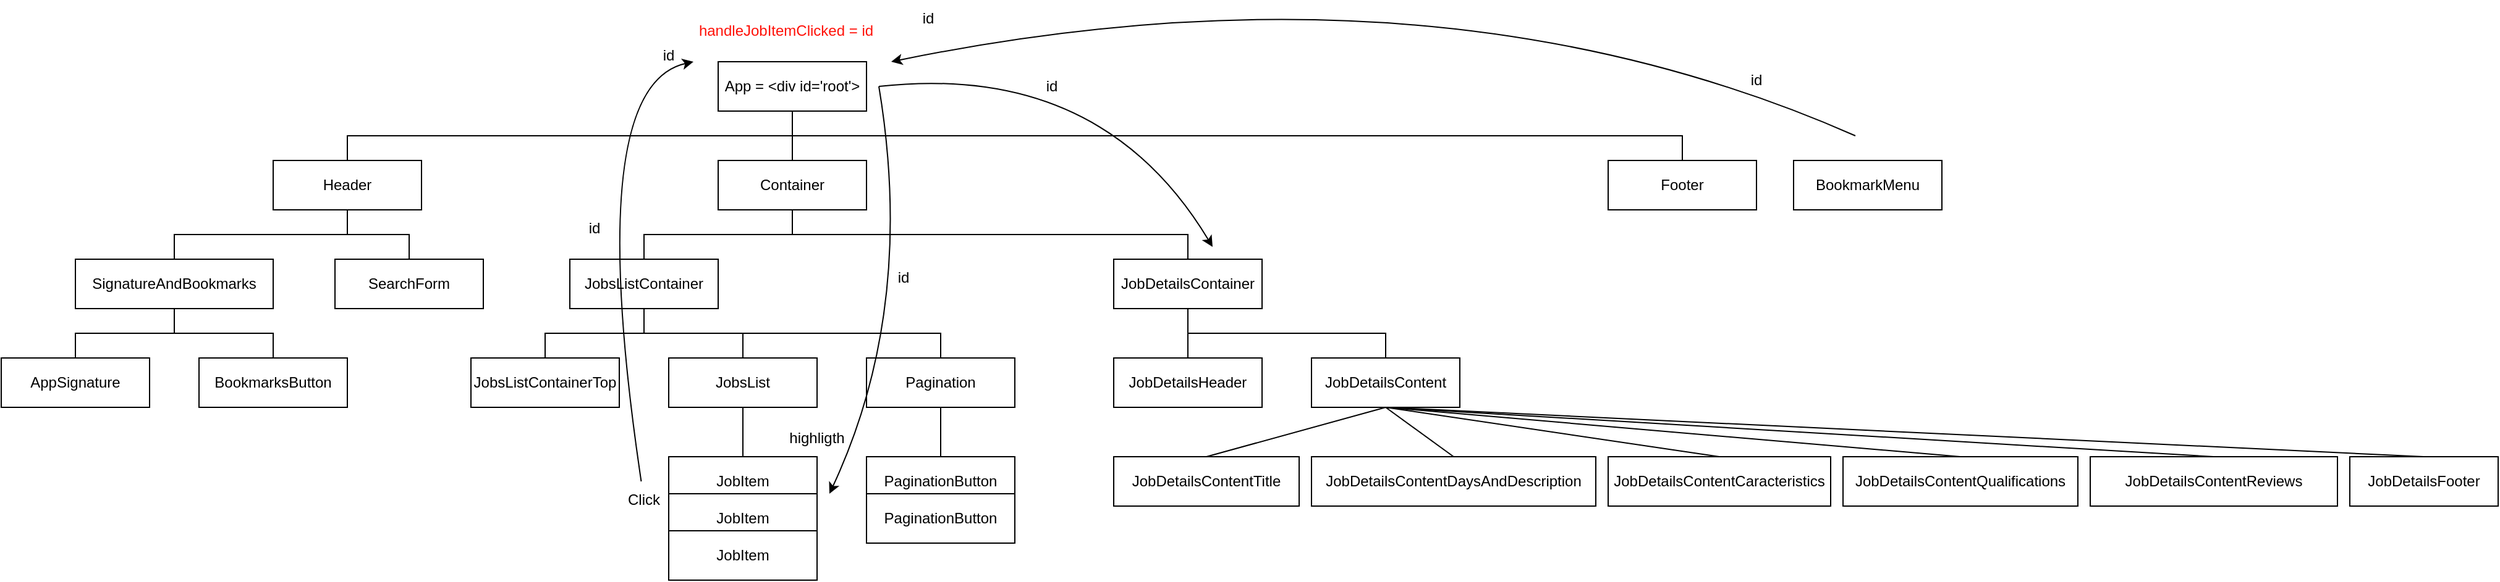<mxfile version="28.2.8">
  <diagram name="Page-1" id="2C6VexD7qk3MPOrIjyhz">
    <mxGraphModel dx="1537" dy="495" grid="1" gridSize="10" guides="1" tooltips="1" connect="1" arrows="1" fold="1" page="1" pageScale="1" pageWidth="827" pageHeight="1169" math="0" shadow="0">
      <root>
        <mxCell id="0" />
        <mxCell id="1" parent="0" />
        <mxCell id="PgAWkPk4MWUUzcXB1B8m-1" value="App = &amp;lt;div id=&#39;root&#39;&amp;gt;" style="rounded=0;whiteSpace=wrap;html=1;" parent="1" vertex="1">
          <mxGeometry x="320" y="200" width="120" height="40" as="geometry" />
        </mxCell>
        <mxCell id="PgAWkPk4MWUUzcXB1B8m-3" value="Header" style="rounded=0;whiteSpace=wrap;html=1;" parent="1" vertex="1">
          <mxGeometry x="-40" y="280" width="120" height="40" as="geometry" />
        </mxCell>
        <mxCell id="PgAWkPk4MWUUzcXB1B8m-4" value="Container" style="rounded=0;whiteSpace=wrap;html=1;" parent="1" vertex="1">
          <mxGeometry x="320" y="280" width="120" height="40" as="geometry" />
        </mxCell>
        <mxCell id="PgAWkPk4MWUUzcXB1B8m-5" value="Footer" style="rounded=0;whiteSpace=wrap;html=1;" parent="1" vertex="1">
          <mxGeometry x="1040" y="280" width="120" height="40" as="geometry" />
        </mxCell>
        <mxCell id="PgAWkPk4MWUUzcXB1B8m-6" value="SearchForm" style="rounded=0;whiteSpace=wrap;html=1;" parent="1" vertex="1">
          <mxGeometry x="10" y="360" width="120" height="40" as="geometry" />
        </mxCell>
        <mxCell id="PgAWkPk4MWUUzcXB1B8m-7" value="SignatureAndBookmarks" style="rounded=0;whiteSpace=wrap;html=1;" parent="1" vertex="1">
          <mxGeometry x="-200" y="360" width="160" height="40" as="geometry" />
        </mxCell>
        <mxCell id="PgAWkPk4MWUUzcXB1B8m-8" value="JobsListContainer" style="rounded=0;whiteSpace=wrap;html=1;" parent="1" vertex="1">
          <mxGeometry x="200" y="360" width="120" height="40" as="geometry" />
        </mxCell>
        <mxCell id="PgAWkPk4MWUUzcXB1B8m-9" value="JobDetailsContainer" style="rounded=0;whiteSpace=wrap;html=1;" parent="1" vertex="1">
          <mxGeometry x="640" y="360" width="120" height="40" as="geometry" />
        </mxCell>
        <mxCell id="PgAWkPk4MWUUzcXB1B8m-10" value="AppSignature" style="rounded=0;whiteSpace=wrap;html=1;" parent="1" vertex="1">
          <mxGeometry x="-260" y="440" width="120" height="40" as="geometry" />
        </mxCell>
        <mxCell id="PgAWkPk4MWUUzcXB1B8m-11" value="BookmarksButton" style="rounded=0;whiteSpace=wrap;html=1;" parent="1" vertex="1">
          <mxGeometry x="-100" y="440" width="120" height="40" as="geometry" />
        </mxCell>
        <mxCell id="PgAWkPk4MWUUzcXB1B8m-12" value="" style="endArrow=none;html=1;rounded=0;entryX=0.5;entryY=1;entryDx=0;entryDy=0;exitX=0.5;exitY=0;exitDx=0;exitDy=0;" parent="1" source="PgAWkPk4MWUUzcXB1B8m-3" target="PgAWkPk4MWUUzcXB1B8m-1" edge="1">
          <mxGeometry width="50" height="50" relative="1" as="geometry">
            <mxPoint x="219.71" y="520" as="sourcePoint" />
            <mxPoint x="219.71" y="290" as="targetPoint" />
            <Array as="points">
              <mxPoint x="20" y="260" />
              <mxPoint x="380" y="260" />
            </Array>
          </mxGeometry>
        </mxCell>
        <mxCell id="PgAWkPk4MWUUzcXB1B8m-14" value="JobsListContainerTop" style="rounded=0;whiteSpace=wrap;html=1;" parent="1" vertex="1">
          <mxGeometry x="120" y="440" width="120" height="40" as="geometry" />
        </mxCell>
        <mxCell id="PgAWkPk4MWUUzcXB1B8m-15" value="JobsList" style="rounded=0;whiteSpace=wrap;html=1;" parent="1" vertex="1">
          <mxGeometry x="280" y="440" width="120" height="40" as="geometry" />
        </mxCell>
        <mxCell id="PgAWkPk4MWUUzcXB1B8m-16" value="Pagination" style="rounded=0;whiteSpace=wrap;html=1;" parent="1" vertex="1">
          <mxGeometry x="440" y="440" width="120" height="40" as="geometry" />
        </mxCell>
        <mxCell id="PgAWkPk4MWUUzcXB1B8m-17" value="" style="endArrow=none;html=1;rounded=0;entryX=0.5;entryY=1;entryDx=0;entryDy=0;exitX=0.5;exitY=0;exitDx=0;exitDy=0;" parent="1" source="PgAWkPk4MWUUzcXB1B8m-11" target="PgAWkPk4MWUUzcXB1B8m-7" edge="1">
          <mxGeometry width="50" height="50" relative="1" as="geometry">
            <mxPoint x="20" y="440" as="sourcePoint" />
            <mxPoint x="70" y="390" as="targetPoint" />
            <Array as="points">
              <mxPoint x="-40" y="420" />
              <mxPoint x="-120" y="420" />
            </Array>
          </mxGeometry>
        </mxCell>
        <mxCell id="PgAWkPk4MWUUzcXB1B8m-18" value="" style="endArrow=none;html=1;rounded=0;entryX=0.5;entryY=1;entryDx=0;entryDy=0;exitX=0.5;exitY=0;exitDx=0;exitDy=0;" parent="1" source="PgAWkPk4MWUUzcXB1B8m-6" target="PgAWkPk4MWUUzcXB1B8m-3" edge="1">
          <mxGeometry width="50" height="50" relative="1" as="geometry">
            <mxPoint x="20" y="440" as="sourcePoint" />
            <mxPoint x="70" y="390" as="targetPoint" />
            <Array as="points">
              <mxPoint x="70" y="340" />
              <mxPoint x="20" y="340" />
            </Array>
          </mxGeometry>
        </mxCell>
        <mxCell id="PgAWkPk4MWUUzcXB1B8m-19" value="" style="endArrow=none;html=1;rounded=0;entryX=0.5;entryY=1;entryDx=0;entryDy=0;exitX=0.5;exitY=0;exitDx=0;exitDy=0;" parent="1" source="PgAWkPk4MWUUzcXB1B8m-7" target="PgAWkPk4MWUUzcXB1B8m-3" edge="1">
          <mxGeometry width="50" height="50" relative="1" as="geometry">
            <mxPoint x="20" y="440" as="sourcePoint" />
            <mxPoint x="70" y="390" as="targetPoint" />
            <Array as="points">
              <mxPoint x="-120" y="340" />
              <mxPoint x="20" y="340" />
            </Array>
          </mxGeometry>
        </mxCell>
        <mxCell id="PgAWkPk4MWUUzcXB1B8m-20" value="" style="endArrow=none;html=1;rounded=0;entryX=0.5;entryY=1;entryDx=0;entryDy=0;exitX=0.5;exitY=0;exitDx=0;exitDy=0;" parent="1" source="PgAWkPk4MWUUzcXB1B8m-10" target="PgAWkPk4MWUUzcXB1B8m-7" edge="1">
          <mxGeometry width="50" height="50" relative="1" as="geometry">
            <mxPoint x="100" y="490" as="sourcePoint" />
            <mxPoint x="150" y="440" as="targetPoint" />
            <Array as="points">
              <mxPoint x="-200" y="420" />
              <mxPoint x="-120" y="420" />
            </Array>
          </mxGeometry>
        </mxCell>
        <mxCell id="PgAWkPk4MWUUzcXB1B8m-21" value="" style="endArrow=none;html=1;rounded=0;entryX=0.5;entryY=1;entryDx=0;entryDy=0;exitX=0.5;exitY=0;exitDx=0;exitDy=0;" parent="1" source="PgAWkPk4MWUUzcXB1B8m-5" target="PgAWkPk4MWUUzcXB1B8m-1" edge="1">
          <mxGeometry width="50" height="50" relative="1" as="geometry">
            <mxPoint x="290" y="360" as="sourcePoint" />
            <mxPoint x="340" y="310" as="targetPoint" />
            <Array as="points">
              <mxPoint x="1100" y="260" />
              <mxPoint x="380" y="260" />
            </Array>
          </mxGeometry>
        </mxCell>
        <mxCell id="PgAWkPk4MWUUzcXB1B8m-22" value="" style="endArrow=none;html=1;rounded=0;entryX=0.5;entryY=1;entryDx=0;entryDy=0;exitX=0.5;exitY=0;exitDx=0;exitDy=0;" parent="1" source="PgAWkPk4MWUUzcXB1B8m-4" target="PgAWkPk4MWUUzcXB1B8m-1" edge="1">
          <mxGeometry width="50" height="50" relative="1" as="geometry">
            <mxPoint x="290" y="360" as="sourcePoint" />
            <mxPoint x="340" y="310" as="targetPoint" />
          </mxGeometry>
        </mxCell>
        <mxCell id="PgAWkPk4MWUUzcXB1B8m-23" value="" style="endArrow=none;html=1;rounded=0;entryX=0.5;entryY=1;entryDx=0;entryDy=0;exitX=0.5;exitY=0;exitDx=0;exitDy=0;" parent="1" source="PgAWkPk4MWUUzcXB1B8m-9" target="PgAWkPk4MWUUzcXB1B8m-4" edge="1">
          <mxGeometry width="50" height="50" relative="1" as="geometry">
            <mxPoint x="410" y="350" as="sourcePoint" />
            <mxPoint x="460" y="300" as="targetPoint" />
            <Array as="points">
              <mxPoint x="700" y="340" />
              <mxPoint x="380" y="340" />
            </Array>
          </mxGeometry>
        </mxCell>
        <mxCell id="PgAWkPk4MWUUzcXB1B8m-24" value="" style="endArrow=none;html=1;rounded=0;entryX=0.5;entryY=1;entryDx=0;entryDy=0;exitX=0.5;exitY=0;exitDx=0;exitDy=0;" parent="1" source="PgAWkPk4MWUUzcXB1B8m-8" target="PgAWkPk4MWUUzcXB1B8m-4" edge="1">
          <mxGeometry width="50" height="50" relative="1" as="geometry">
            <mxPoint x="340" y="400" as="sourcePoint" />
            <mxPoint x="460" y="300" as="targetPoint" />
            <Array as="points">
              <mxPoint x="260" y="340" />
              <mxPoint x="380" y="340" />
            </Array>
          </mxGeometry>
        </mxCell>
        <mxCell id="PgAWkPk4MWUUzcXB1B8m-26" value="" style="endArrow=none;html=1;rounded=0;entryX=0.5;entryY=1;entryDx=0;entryDy=0;exitX=0.5;exitY=0;exitDx=0;exitDy=0;" parent="1" source="PgAWkPk4MWUUzcXB1B8m-16" target="PgAWkPk4MWUUzcXB1B8m-8" edge="1">
          <mxGeometry width="50" height="50" relative="1" as="geometry">
            <mxPoint x="320" y="490" as="sourcePoint" />
            <mxPoint x="370" y="440" as="targetPoint" />
            <Array as="points">
              <mxPoint x="500" y="420" />
              <mxPoint x="260" y="420" />
            </Array>
          </mxGeometry>
        </mxCell>
        <mxCell id="PgAWkPk4MWUUzcXB1B8m-27" value="" style="endArrow=none;html=1;rounded=0;exitX=0.5;exitY=0;exitDx=0;exitDy=0;" parent="1" source="PgAWkPk4MWUUzcXB1B8m-15" edge="1">
          <mxGeometry width="50" height="50" relative="1" as="geometry">
            <mxPoint x="320" y="490" as="sourcePoint" />
            <mxPoint x="260" y="400" as="targetPoint" />
            <Array as="points">
              <mxPoint x="340" y="420" />
              <mxPoint x="260" y="420" />
            </Array>
          </mxGeometry>
        </mxCell>
        <mxCell id="PgAWkPk4MWUUzcXB1B8m-28" value="" style="endArrow=none;html=1;rounded=0;entryX=0.5;entryY=1;entryDx=0;entryDy=0;exitX=0.5;exitY=0;exitDx=0;exitDy=0;" parent="1" source="PgAWkPk4MWUUzcXB1B8m-14" target="PgAWkPk4MWUUzcXB1B8m-8" edge="1">
          <mxGeometry width="50" height="50" relative="1" as="geometry">
            <mxPoint x="320" y="490" as="sourcePoint" />
            <mxPoint x="370" y="440" as="targetPoint" />
            <Array as="points">
              <mxPoint x="180" y="420" />
              <mxPoint x="260" y="420" />
            </Array>
          </mxGeometry>
        </mxCell>
        <mxCell id="-y2OLlmV54SDYnSb6BOx-1" value="BookmarkMenu" style="rounded=0;whiteSpace=wrap;html=1;fillColor=light-dark(#FFFFFF,#B9E0A5);fontColor=light-dark(#000000,#000000);" parent="1" vertex="1">
          <mxGeometry x="1190" y="280" width="120" height="40" as="geometry" />
        </mxCell>
        <mxCell id="-y2OLlmV54SDYnSb6BOx-2" value="JobItem" style="rounded=0;whiteSpace=wrap;html=1;" parent="1" vertex="1">
          <mxGeometry x="280" y="520" width="120" height="40" as="geometry" />
        </mxCell>
        <mxCell id="-y2OLlmV54SDYnSb6BOx-3" value="" style="endArrow=none;html=1;rounded=0;entryX=0.5;entryY=1;entryDx=0;entryDy=0;exitX=0.5;exitY=0;exitDx=0;exitDy=0;" parent="1" source="-y2OLlmV54SDYnSb6BOx-2" target="PgAWkPk4MWUUzcXB1B8m-15" edge="1">
          <mxGeometry width="50" height="50" relative="1" as="geometry">
            <mxPoint x="360" y="570" as="sourcePoint" />
            <mxPoint x="410" y="520" as="targetPoint" />
          </mxGeometry>
        </mxCell>
        <mxCell id="-y2OLlmV54SDYnSb6BOx-4" value="JobItem" style="rounded=0;whiteSpace=wrap;html=1;" parent="1" vertex="1">
          <mxGeometry x="280" y="550" width="120" height="40" as="geometry" />
        </mxCell>
        <mxCell id="-y2OLlmV54SDYnSb6BOx-5" value="JobItem" style="rounded=0;whiteSpace=wrap;html=1;" parent="1" vertex="1">
          <mxGeometry x="280" y="580" width="120" height="40" as="geometry" />
        </mxCell>
        <mxCell id="-y2OLlmV54SDYnSb6BOx-6" value="PaginationButton" style="rounded=0;whiteSpace=wrap;html=1;" parent="1" vertex="1">
          <mxGeometry x="440" y="520" width="120" height="40" as="geometry" />
        </mxCell>
        <mxCell id="-y2OLlmV54SDYnSb6BOx-7" value="" style="endArrow=none;html=1;rounded=0;entryX=0.5;entryY=1;entryDx=0;entryDy=0;exitX=0.5;exitY=0;exitDx=0;exitDy=0;" parent="1" source="-y2OLlmV54SDYnSb6BOx-6" target="PgAWkPk4MWUUzcXB1B8m-16" edge="1">
          <mxGeometry width="50" height="50" relative="1" as="geometry">
            <mxPoint x="450" y="550" as="sourcePoint" />
            <mxPoint x="500" y="500" as="targetPoint" />
          </mxGeometry>
        </mxCell>
        <mxCell id="-y2OLlmV54SDYnSb6BOx-8" value="PaginationButton" style="rounded=0;whiteSpace=wrap;html=1;" parent="1" vertex="1">
          <mxGeometry x="440" y="550" width="120" height="40" as="geometry" />
        </mxCell>
        <mxCell id="-y2OLlmV54SDYnSb6BOx-9" value="JobDetailsHeader" style="rounded=0;whiteSpace=wrap;html=1;" parent="1" vertex="1">
          <mxGeometry x="640" y="440" width="120" height="40" as="geometry" />
        </mxCell>
        <mxCell id="-y2OLlmV54SDYnSb6BOx-10" value="JobDetailsContent" style="rounded=0;whiteSpace=wrap;html=1;" parent="1" vertex="1">
          <mxGeometry x="800" y="440" width="120" height="40" as="geometry" />
        </mxCell>
        <mxCell id="-y2OLlmV54SDYnSb6BOx-11" value="JobDetailsContentTitle" style="rounded=0;whiteSpace=wrap;html=1;" parent="1" vertex="1">
          <mxGeometry x="640" y="520" width="150" height="40" as="geometry" />
        </mxCell>
        <mxCell id="-y2OLlmV54SDYnSb6BOx-12" value="JobDetailsContentDaysAndDescription" style="rounded=0;whiteSpace=wrap;html=1;" parent="1" vertex="1">
          <mxGeometry x="800" y="520" width="230" height="40" as="geometry" />
        </mxCell>
        <mxCell id="-y2OLlmV54SDYnSb6BOx-13" value="JobDetailsContentCaracteristics" style="rounded=0;whiteSpace=wrap;html=1;" parent="1" vertex="1">
          <mxGeometry x="1040" y="520" width="180" height="40" as="geometry" />
        </mxCell>
        <mxCell id="-y2OLlmV54SDYnSb6BOx-14" value="JobDetailsContentQualifications" style="rounded=0;whiteSpace=wrap;html=1;" parent="1" vertex="1">
          <mxGeometry x="1230" y="520" width="190" height="40" as="geometry" />
        </mxCell>
        <mxCell id="-y2OLlmV54SDYnSb6BOx-15" value="JobDetailsFooter" style="rounded=0;whiteSpace=wrap;html=1;" parent="1" vertex="1">
          <mxGeometry x="1640" y="520" width="120" height="40" as="geometry" />
        </mxCell>
        <mxCell id="-y2OLlmV54SDYnSb6BOx-16" value="JobDetailsContentReviews" style="rounded=0;whiteSpace=wrap;html=1;" parent="1" vertex="1">
          <mxGeometry x="1430" y="520" width="200" height="40" as="geometry" />
        </mxCell>
        <mxCell id="-y2OLlmV54SDYnSb6BOx-17" value="" style="endArrow=none;html=1;rounded=0;entryX=0.5;entryY=1;entryDx=0;entryDy=0;exitX=0.5;exitY=0;exitDx=0;exitDy=0;" parent="1" source="-y2OLlmV54SDYnSb6BOx-15" target="-y2OLlmV54SDYnSb6BOx-10" edge="1">
          <mxGeometry width="50" height="50" relative="1" as="geometry">
            <mxPoint x="810" y="520" as="sourcePoint" />
            <mxPoint x="860" y="470" as="targetPoint" />
          </mxGeometry>
        </mxCell>
        <mxCell id="-y2OLlmV54SDYnSb6BOx-18" value="" style="endArrow=none;html=1;rounded=0;entryX=0.5;entryY=1;entryDx=0;entryDy=0;exitX=0.5;exitY=0;exitDx=0;exitDy=0;" parent="1" source="-y2OLlmV54SDYnSb6BOx-16" target="-y2OLlmV54SDYnSb6BOx-10" edge="1">
          <mxGeometry width="50" height="50" relative="1" as="geometry">
            <mxPoint x="810" y="520" as="sourcePoint" />
            <mxPoint x="860" y="470" as="targetPoint" />
          </mxGeometry>
        </mxCell>
        <mxCell id="-y2OLlmV54SDYnSb6BOx-19" value="" style="endArrow=none;html=1;rounded=0;exitX=0.5;exitY=0;exitDx=0;exitDy=0;entryX=0.5;entryY=1;entryDx=0;entryDy=0;" parent="1" source="-y2OLlmV54SDYnSb6BOx-14" target="-y2OLlmV54SDYnSb6BOx-10" edge="1">
          <mxGeometry width="50" height="50" relative="1" as="geometry">
            <mxPoint x="810" y="520" as="sourcePoint" />
            <mxPoint x="860" y="470" as="targetPoint" />
          </mxGeometry>
        </mxCell>
        <mxCell id="-y2OLlmV54SDYnSb6BOx-20" value="" style="endArrow=none;html=1;rounded=0;entryX=0.5;entryY=1;entryDx=0;entryDy=0;exitX=0.5;exitY=0;exitDx=0;exitDy=0;" parent="1" source="-y2OLlmV54SDYnSb6BOx-13" target="-y2OLlmV54SDYnSb6BOx-10" edge="1">
          <mxGeometry width="50" height="50" relative="1" as="geometry">
            <mxPoint x="810" y="520" as="sourcePoint" />
            <mxPoint x="860" y="470" as="targetPoint" />
          </mxGeometry>
        </mxCell>
        <mxCell id="-y2OLlmV54SDYnSb6BOx-21" value="" style="endArrow=none;html=1;rounded=0;entryX=0.5;entryY=1;entryDx=0;entryDy=0;exitX=0.5;exitY=0;exitDx=0;exitDy=0;" parent="1" source="-y2OLlmV54SDYnSb6BOx-12" target="-y2OLlmV54SDYnSb6BOx-10" edge="1">
          <mxGeometry width="50" height="50" relative="1" as="geometry">
            <mxPoint x="810" y="520" as="sourcePoint" />
            <mxPoint x="860" y="470" as="targetPoint" />
          </mxGeometry>
        </mxCell>
        <mxCell id="-y2OLlmV54SDYnSb6BOx-22" value="" style="endArrow=none;html=1;rounded=0;entryX=0.5;entryY=1;entryDx=0;entryDy=0;exitX=0.5;exitY=0;exitDx=0;exitDy=0;" parent="1" source="-y2OLlmV54SDYnSb6BOx-11" target="-y2OLlmV54SDYnSb6BOx-10" edge="1">
          <mxGeometry width="50" height="50" relative="1" as="geometry">
            <mxPoint x="810" y="520" as="sourcePoint" />
            <mxPoint x="860" y="470" as="targetPoint" />
          </mxGeometry>
        </mxCell>
        <mxCell id="-y2OLlmV54SDYnSb6BOx-23" value="" style="endArrow=none;html=1;rounded=0;entryX=0.5;entryY=1;entryDx=0;entryDy=0;exitX=0.5;exitY=0;exitDx=0;exitDy=0;" parent="1" source="-y2OLlmV54SDYnSb6BOx-9" target="PgAWkPk4MWUUzcXB1B8m-9" edge="1">
          <mxGeometry width="50" height="50" relative="1" as="geometry">
            <mxPoint x="680" y="460" as="sourcePoint" />
            <mxPoint x="730" y="410" as="targetPoint" />
          </mxGeometry>
        </mxCell>
        <mxCell id="-y2OLlmV54SDYnSb6BOx-24" value="" style="endArrow=none;html=1;rounded=0;entryX=0.5;entryY=1;entryDx=0;entryDy=0;exitX=0.5;exitY=0;exitDx=0;exitDy=0;" parent="1" source="-y2OLlmV54SDYnSb6BOx-10" target="PgAWkPk4MWUUzcXB1B8m-9" edge="1">
          <mxGeometry width="50" height="50" relative="1" as="geometry">
            <mxPoint x="680" y="460" as="sourcePoint" />
            <mxPoint x="730" y="410" as="targetPoint" />
            <Array as="points">
              <mxPoint x="860" y="420" />
              <mxPoint x="700" y="420" />
            </Array>
          </mxGeometry>
        </mxCell>
        <mxCell id="-y2OLlmV54SDYnSb6BOx-25" value="&lt;font color=&quot;#ff1108&quot;&gt;handleJobItemClicked = id&lt;/font&gt;" style="text;html=1;whiteSpace=wrap;strokeColor=none;fillColor=none;align=center;verticalAlign=middle;rounded=0;" parent="1" vertex="1">
          <mxGeometry x="290" y="160" width="170" height="30" as="geometry" />
        </mxCell>
        <mxCell id="gXdHXp36Tm8CM5phnTpp-24" value="&lt;font style=&quot;color: light-dark(rgb(0, 0, 0), rgb(255, 17, 8));&quot;&gt;Click&lt;/font&gt;" style="text;html=1;whiteSpace=wrap;strokeColor=none;fillColor=none;align=center;verticalAlign=middle;rounded=0;" vertex="1" parent="1">
          <mxGeometry x="230" y="540" width="60" height="30" as="geometry" />
        </mxCell>
        <mxCell id="gXdHXp36Tm8CM5phnTpp-25" value="" style="curved=1;endArrow=classic;html=1;rounded=0;strokeColor=light-dark(#000000,#FF1108);" edge="1" parent="1" source="gXdHXp36Tm8CM5phnTpp-24">
          <mxGeometry width="50" height="50" relative="1" as="geometry">
            <mxPoint x="320" y="440" as="sourcePoint" />
            <mxPoint x="300" y="200" as="targetPoint" />
            <Array as="points">
              <mxPoint x="210" y="220" />
            </Array>
          </mxGeometry>
        </mxCell>
        <mxCell id="gXdHXp36Tm8CM5phnTpp-26" value="" style="curved=1;endArrow=classic;html=1;rounded=0;strokeColor=light-dark(#000000,#33FF33);" edge="1" parent="1">
          <mxGeometry width="50" height="50" relative="1" as="geometry">
            <mxPoint x="450" y="220" as="sourcePoint" />
            <mxPoint x="410" y="550" as="targetPoint" />
            <Array as="points">
              <mxPoint x="480" y="400" />
            </Array>
          </mxGeometry>
        </mxCell>
        <mxCell id="gXdHXp36Tm8CM5phnTpp-27" value="&lt;font style=&quot;color: light-dark(rgb(0, 0, 0), rgb(255, 17, 8));&quot;&gt;id&lt;/font&gt;" style="text;html=1;whiteSpace=wrap;strokeColor=none;fillColor=none;align=center;verticalAlign=middle;rounded=0;" vertex="1" parent="1">
          <mxGeometry x="190" y="320" width="60" height="30" as="geometry" />
        </mxCell>
        <mxCell id="gXdHXp36Tm8CM5phnTpp-28" value="&lt;font style=&quot;color: light-dark(rgb(0, 0, 0), rgb(255, 17, 8));&quot;&gt;id&lt;/font&gt;" style="text;html=1;whiteSpace=wrap;strokeColor=none;fillColor=none;align=center;verticalAlign=middle;rounded=0;" vertex="1" parent="1">
          <mxGeometry x="250" y="180" width="60" height="30" as="geometry" />
        </mxCell>
        <mxCell id="gXdHXp36Tm8CM5phnTpp-29" value="&lt;font style=&quot;color: light-dark(rgb(0, 0, 0), rgb(51, 255, 51));&quot;&gt;highligth&lt;/font&gt;" style="text;html=1;whiteSpace=wrap;strokeColor=none;fillColor=none;align=center;verticalAlign=middle;rounded=0;" vertex="1" parent="1">
          <mxGeometry x="370" y="490" width="60" height="30" as="geometry" />
        </mxCell>
        <mxCell id="gXdHXp36Tm8CM5phnTpp-30" value="" style="curved=1;endArrow=classic;html=1;rounded=0;strokeColor=light-dark(#000000,#33FF33);" edge="1" parent="1">
          <mxGeometry width="50" height="50" relative="1" as="geometry">
            <mxPoint x="450" y="220" as="sourcePoint" />
            <mxPoint x="720" y="350" as="targetPoint" />
            <Array as="points">
              <mxPoint x="630" y="200" />
            </Array>
          </mxGeometry>
        </mxCell>
        <mxCell id="gXdHXp36Tm8CM5phnTpp-31" value="&lt;font style=&quot;color: light-dark(rgb(0, 0, 0), rgb(51, 255, 51));&quot;&gt;id&lt;/font&gt;" style="text;html=1;whiteSpace=wrap;strokeColor=none;fillColor=none;align=center;verticalAlign=middle;rounded=0;" vertex="1" parent="1">
          <mxGeometry x="440" y="360" width="60" height="30" as="geometry" />
        </mxCell>
        <mxCell id="gXdHXp36Tm8CM5phnTpp-32" value="&lt;font style=&quot;color: light-dark(rgb(0, 0, 0), rgb(51, 255, 51));&quot;&gt;id&lt;/font&gt;" style="text;html=1;whiteSpace=wrap;strokeColor=none;fillColor=none;align=center;verticalAlign=middle;rounded=0;" vertex="1" parent="1">
          <mxGeometry x="560" y="205" width="60" height="30" as="geometry" />
        </mxCell>
        <mxCell id="gXdHXp36Tm8CM5phnTpp-34" value="" style="curved=1;endArrow=classic;html=1;rounded=0;strokeColor=light-dark(#000000,#FF1108);" edge="1" parent="1">
          <mxGeometry width="50" height="50" relative="1" as="geometry">
            <mxPoint x="1240" y="260" as="sourcePoint" />
            <mxPoint x="460" y="200" as="targetPoint" />
            <Array as="points">
              <mxPoint x="900" y="110" />
            </Array>
          </mxGeometry>
        </mxCell>
        <mxCell id="gXdHXp36Tm8CM5phnTpp-35" value="&lt;font style=&quot;color: light-dark(rgb(0, 0, 0), rgb(255, 17, 8));&quot;&gt;id&lt;/font&gt;" style="text;html=1;whiteSpace=wrap;strokeColor=none;fillColor=none;align=center;verticalAlign=middle;rounded=0;" vertex="1" parent="1">
          <mxGeometry x="1130" y="200" width="60" height="30" as="geometry" />
        </mxCell>
        <mxCell id="gXdHXp36Tm8CM5phnTpp-36" value="&lt;font style=&quot;color: light-dark(rgb(0, 0, 0), rgb(255, 17, 8));&quot;&gt;id&lt;/font&gt;" style="text;html=1;whiteSpace=wrap;strokeColor=none;fillColor=none;align=center;verticalAlign=middle;rounded=0;" vertex="1" parent="1">
          <mxGeometry x="460" y="150" width="60" height="30" as="geometry" />
        </mxCell>
      </root>
    </mxGraphModel>
  </diagram>
</mxfile>
